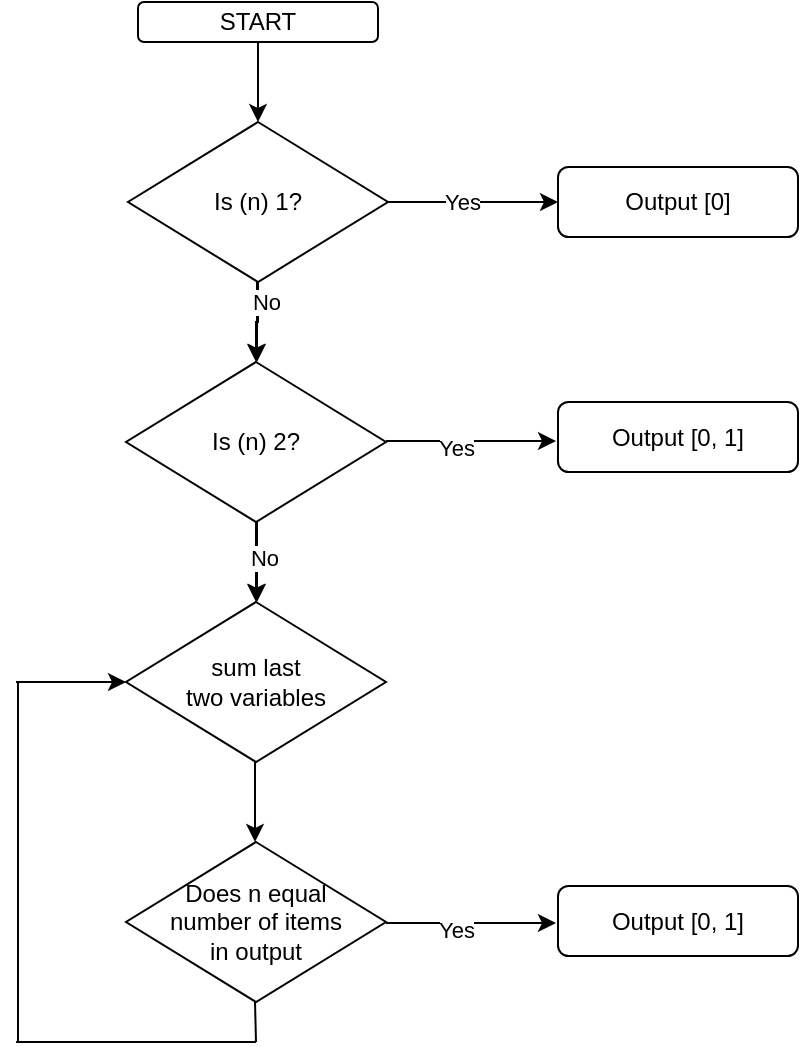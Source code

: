 <mxfile version="20.0.4" type="github">
  <diagram id="A4x4So6n8ypUI23LAxUZ" name="Page-1">
    <mxGraphModel dx="946" dy="551" grid="1" gridSize="5" guides="1" tooltips="1" connect="1" arrows="1" fold="1" page="1" pageScale="1" pageWidth="850" pageHeight="1100" math="0" shadow="0">
      <root>
        <mxCell id="0" />
        <mxCell id="1" parent="0" />
        <mxCell id="GXjRIO4qudoPdrXyxK8p-1" value="START" style="rounded=1;whiteSpace=wrap;html=1;" vertex="1" parent="1">
          <mxGeometry x="200" y="60" width="120" height="20" as="geometry" />
        </mxCell>
        <mxCell id="GXjRIO4qudoPdrXyxK8p-2" value="" style="endArrow=classic;html=1;rounded=0;exitX=0.5;exitY=1;exitDx=0;exitDy=0;" edge="1" parent="1" source="GXjRIO4qudoPdrXyxK8p-1">
          <mxGeometry width="50" height="50" relative="1" as="geometry">
            <mxPoint x="400" y="315" as="sourcePoint" />
            <mxPoint x="260" y="120" as="targetPoint" />
          </mxGeometry>
        </mxCell>
        <mxCell id="GXjRIO4qudoPdrXyxK8p-14" value="" style="edgeStyle=orthogonalEdgeStyle;rounded=0;orthogonalLoop=1;jettySize=auto;html=1;" edge="1" parent="1" source="GXjRIO4qudoPdrXyxK8p-3" target="GXjRIO4qudoPdrXyxK8p-5">
          <mxGeometry relative="1" as="geometry" />
        </mxCell>
        <mxCell id="GXjRIO4qudoPdrXyxK8p-3" value="Is (n) 1?" style="rhombus;whiteSpace=wrap;html=1;" vertex="1" parent="1">
          <mxGeometry x="195" y="120" width="130" height="80" as="geometry" />
        </mxCell>
        <mxCell id="GXjRIO4qudoPdrXyxK8p-4" value="" style="endArrow=classic;html=1;rounded=0;exitX=0.5;exitY=1;exitDx=0;exitDy=0;" edge="1" parent="1">
          <mxGeometry width="50" height="50" relative="1" as="geometry">
            <mxPoint x="259.5" y="200" as="sourcePoint" />
            <mxPoint x="259.5" y="240" as="targetPoint" />
          </mxGeometry>
        </mxCell>
        <mxCell id="GXjRIO4qudoPdrXyxK8p-15" value="No" style="edgeLabel;html=1;align=center;verticalAlign=middle;resizable=0;points=[];" vertex="1" connectable="0" parent="GXjRIO4qudoPdrXyxK8p-4">
          <mxGeometry x="-0.5" y="4" relative="1" as="geometry">
            <mxPoint as="offset" />
          </mxGeometry>
        </mxCell>
        <mxCell id="GXjRIO4qudoPdrXyxK8p-17" value="" style="edgeStyle=orthogonalEdgeStyle;rounded=0;orthogonalLoop=1;jettySize=auto;html=1;" edge="1" parent="1" source="GXjRIO4qudoPdrXyxK8p-5" target="GXjRIO4qudoPdrXyxK8p-11">
          <mxGeometry relative="1" as="geometry" />
        </mxCell>
        <mxCell id="GXjRIO4qudoPdrXyxK8p-5" value="Is (n) 2?" style="rhombus;whiteSpace=wrap;html=1;" vertex="1" parent="1">
          <mxGeometry x="194" y="240" width="130" height="80" as="geometry" />
        </mxCell>
        <mxCell id="GXjRIO4qudoPdrXyxK8p-6" value="" style="endArrow=classic;html=1;rounded=0;exitX=0.5;exitY=1;exitDx=0;exitDy=0;" edge="1" parent="1">
          <mxGeometry width="50" height="50" relative="1" as="geometry">
            <mxPoint x="259.5" y="320" as="sourcePoint" />
            <mxPoint x="259.5" y="360" as="targetPoint" />
          </mxGeometry>
        </mxCell>
        <mxCell id="GXjRIO4qudoPdrXyxK8p-16" value="No" style="edgeLabel;html=1;align=center;verticalAlign=middle;resizable=0;points=[];" vertex="1" connectable="0" parent="GXjRIO4qudoPdrXyxK8p-6">
          <mxGeometry x="-0.1" y="3" relative="1" as="geometry">
            <mxPoint as="offset" />
          </mxGeometry>
        </mxCell>
        <mxCell id="GXjRIO4qudoPdrXyxK8p-7" value="" style="endArrow=classic;html=1;rounded=0;exitX=0.5;exitY=1;exitDx=0;exitDy=0;" edge="1" parent="1">
          <mxGeometry width="50" height="50" relative="1" as="geometry">
            <mxPoint x="325" y="160" as="sourcePoint" />
            <mxPoint x="410" y="160" as="targetPoint" />
          </mxGeometry>
        </mxCell>
        <mxCell id="GXjRIO4qudoPdrXyxK8p-12" value="Yes" style="edgeLabel;html=1;align=center;verticalAlign=middle;resizable=0;points=[];" vertex="1" connectable="0" parent="GXjRIO4qudoPdrXyxK8p-7">
          <mxGeometry x="-0.129" relative="1" as="geometry">
            <mxPoint as="offset" />
          </mxGeometry>
        </mxCell>
        <mxCell id="GXjRIO4qudoPdrXyxK8p-8" value="" style="endArrow=classic;html=1;rounded=0;exitX=0.5;exitY=1;exitDx=0;exitDy=0;" edge="1" parent="1">
          <mxGeometry width="50" height="50" relative="1" as="geometry">
            <mxPoint x="324" y="279.5" as="sourcePoint" />
            <mxPoint x="409" y="279.5" as="targetPoint" />
          </mxGeometry>
        </mxCell>
        <mxCell id="GXjRIO4qudoPdrXyxK8p-13" value="Yes" style="edgeLabel;html=1;align=center;verticalAlign=middle;resizable=0;points=[];" vertex="1" connectable="0" parent="GXjRIO4qudoPdrXyxK8p-8">
          <mxGeometry x="-0.176" y="-2" relative="1" as="geometry">
            <mxPoint y="1" as="offset" />
          </mxGeometry>
        </mxCell>
        <mxCell id="GXjRIO4qudoPdrXyxK8p-9" value="Output [0]" style="rounded=1;whiteSpace=wrap;html=1;" vertex="1" parent="1">
          <mxGeometry x="410" y="142.5" width="120" height="35" as="geometry" />
        </mxCell>
        <mxCell id="GXjRIO4qudoPdrXyxK8p-10" value="Output [0, 1]" style="rounded=1;whiteSpace=wrap;html=1;" vertex="1" parent="1">
          <mxGeometry x="410" y="260" width="120" height="35" as="geometry" />
        </mxCell>
        <mxCell id="GXjRIO4qudoPdrXyxK8p-11" value="&lt;div&gt;sum last&lt;/div&gt;&lt;div&gt;two variables&lt;br&gt;&lt;/div&gt;" style="rhombus;whiteSpace=wrap;html=1;" vertex="1" parent="1">
          <mxGeometry x="194" y="360" width="130" height="80" as="geometry" />
        </mxCell>
        <mxCell id="GXjRIO4qudoPdrXyxK8p-21" value="" style="endArrow=classic;html=1;rounded=0;exitX=0.5;exitY=1;exitDx=0;exitDy=0;" edge="1" parent="1">
          <mxGeometry width="50" height="50" relative="1" as="geometry">
            <mxPoint x="258.5" y="440" as="sourcePoint" />
            <mxPoint x="258.5" y="480" as="targetPoint" />
          </mxGeometry>
        </mxCell>
        <mxCell id="GXjRIO4qudoPdrXyxK8p-23" value="&lt;div&gt;Does n equal&lt;/div&gt;&lt;div&gt;number of items&lt;/div&gt;&lt;div&gt;in output&lt;br&gt;&lt;/div&gt;" style="rhombus;whiteSpace=wrap;html=1;" vertex="1" parent="1">
          <mxGeometry x="194" y="480" width="130" height="80" as="geometry" />
        </mxCell>
        <mxCell id="GXjRIO4qudoPdrXyxK8p-24" value="Output [0, 1]" style="rounded=1;whiteSpace=wrap;html=1;" vertex="1" parent="1">
          <mxGeometry x="410" y="502" width="120" height="35" as="geometry" />
        </mxCell>
        <mxCell id="GXjRIO4qudoPdrXyxK8p-25" value="" style="endArrow=classic;html=1;rounded=0;exitX=0.5;exitY=1;exitDx=0;exitDy=0;" edge="1" parent="1">
          <mxGeometry width="50" height="50" relative="1" as="geometry">
            <mxPoint x="324" y="520.5" as="sourcePoint" />
            <mxPoint x="409" y="520.5" as="targetPoint" />
          </mxGeometry>
        </mxCell>
        <mxCell id="GXjRIO4qudoPdrXyxK8p-26" value="Yes" style="edgeLabel;html=1;align=center;verticalAlign=middle;resizable=0;points=[];" vertex="1" connectable="0" parent="GXjRIO4qudoPdrXyxK8p-25">
          <mxGeometry x="-0.176" y="-2" relative="1" as="geometry">
            <mxPoint y="1" as="offset" />
          </mxGeometry>
        </mxCell>
        <mxCell id="GXjRIO4qudoPdrXyxK8p-29" value="" style="endArrow=none;html=1;rounded=0;" edge="1" parent="1">
          <mxGeometry width="50" height="50" relative="1" as="geometry">
            <mxPoint x="259" y="580" as="sourcePoint" />
            <mxPoint x="258.5" y="560" as="targetPoint" />
          </mxGeometry>
        </mxCell>
        <mxCell id="GXjRIO4qudoPdrXyxK8p-30" value="" style="endArrow=none;html=1;rounded=0;" edge="1" parent="1">
          <mxGeometry width="50" height="50" relative="1" as="geometry">
            <mxPoint x="139" y="580" as="sourcePoint" />
            <mxPoint x="259" y="580" as="targetPoint" />
          </mxGeometry>
        </mxCell>
        <mxCell id="GXjRIO4qudoPdrXyxK8p-31" value="" style="endArrow=none;html=1;rounded=0;" edge="1" parent="1">
          <mxGeometry width="50" height="50" relative="1" as="geometry">
            <mxPoint x="140" y="580" as="sourcePoint" />
            <mxPoint x="140" y="400" as="targetPoint" />
          </mxGeometry>
        </mxCell>
        <mxCell id="GXjRIO4qudoPdrXyxK8p-32" value="" style="endArrow=classic;html=1;rounded=0;" edge="1" parent="1">
          <mxGeometry width="50" height="50" relative="1" as="geometry">
            <mxPoint x="139" y="400" as="sourcePoint" />
            <mxPoint x="194" y="400" as="targetPoint" />
          </mxGeometry>
        </mxCell>
      </root>
    </mxGraphModel>
  </diagram>
</mxfile>
